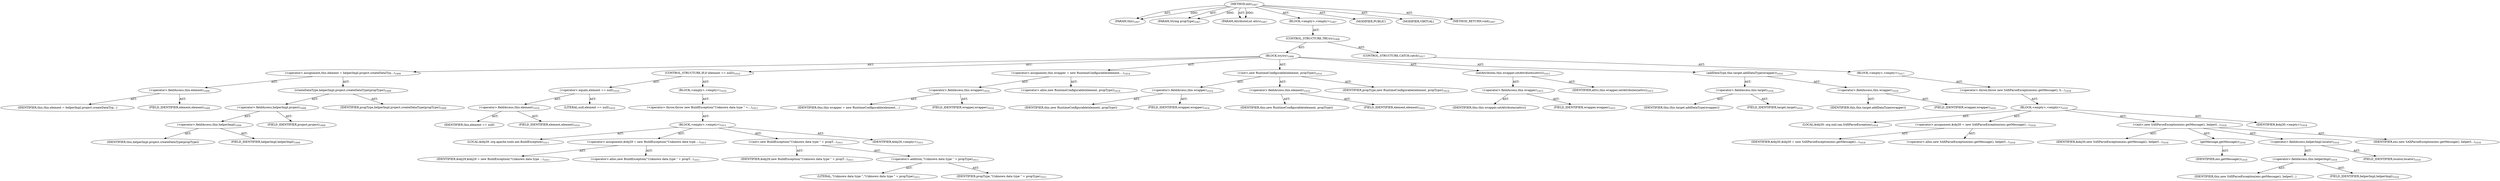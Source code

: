 digraph "init" {  
"111669149725" [label = <(METHOD,init)<SUB>1007</SUB>> ]
"115964117088" [label = <(PARAM,this)<SUB>1007</SUB>> ]
"115964117089" [label = <(PARAM,String propType)<SUB>1007</SUB>> ]
"115964117090" [label = <(PARAM,AttributeList attrs)<SUB>1007</SUB>> ]
"25769803915" [label = <(BLOCK,&lt;empty&gt;,&lt;empty&gt;)<SUB>1007</SUB>> ]
"47244640337" [label = <(CONTROL_STRUCTURE,TRY,try)<SUB>1008</SUB>> ]
"25769803916" [label = <(BLOCK,try,try)<SUB>1008</SUB>> ]
"30064771667" [label = <(&lt;operator&gt;.assignment,this.element = helperImpl.project.createDataTyp...)<SUB>1009</SUB>> ]
"30064771668" [label = <(&lt;operator&gt;.fieldAccess,this.element)<SUB>1009</SUB>> ]
"68719477263" [label = <(IDENTIFIER,this,this.element = helperImpl.project.createDataTyp...)> ]
"55834575044" [label = <(FIELD_IDENTIFIER,element,element)<SUB>1009</SUB>> ]
"30064771669" [label = <(createDataType,helperImpl.project.createDataType(propType))<SUB>1009</SUB>> ]
"30064771670" [label = <(&lt;operator&gt;.fieldAccess,helperImpl.project)<SUB>1009</SUB>> ]
"30064771671" [label = <(&lt;operator&gt;.fieldAccess,this.helperImpl)<SUB>1009</SUB>> ]
"68719477264" [label = <(IDENTIFIER,this,helperImpl.project.createDataType(propType))> ]
"55834575045" [label = <(FIELD_IDENTIFIER,helperImpl,helperImpl)<SUB>1009</SUB>> ]
"55834575046" [label = <(FIELD_IDENTIFIER,project,project)<SUB>1009</SUB>> ]
"68719477265" [label = <(IDENTIFIER,propType,helperImpl.project.createDataType(propType))<SUB>1009</SUB>> ]
"47244640338" [label = <(CONTROL_STRUCTURE,IF,if (element == null))<SUB>1010</SUB>> ]
"30064771672" [label = <(&lt;operator&gt;.equals,element == null)<SUB>1010</SUB>> ]
"30064771673" [label = <(&lt;operator&gt;.fieldAccess,this.element)<SUB>1010</SUB>> ]
"68719477266" [label = <(IDENTIFIER,this,element == null)> ]
"55834575047" [label = <(FIELD_IDENTIFIER,element,element)<SUB>1010</SUB>> ]
"90194313293" [label = <(LITERAL,null,element == null)<SUB>1010</SUB>> ]
"25769803917" [label = <(BLOCK,&lt;empty&gt;,&lt;empty&gt;)<SUB>1010</SUB>> ]
"30064771674" [label = <(&lt;operator&gt;.throw,throw new BuildException(&quot;Unknown data type &quot; +...)<SUB>1011</SUB>> ]
"25769803918" [label = <(BLOCK,&lt;empty&gt;,&lt;empty&gt;)<SUB>1011</SUB>> ]
"94489280577" [label = <(LOCAL,$obj29: org.apache.tools.ant.BuildException)<SUB>1011</SUB>> ]
"30064771675" [label = <(&lt;operator&gt;.assignment,$obj29 = new BuildException(&quot;Unknown data type ...)<SUB>1011</SUB>> ]
"68719477267" [label = <(IDENTIFIER,$obj29,$obj29 = new BuildException(&quot;Unknown data type ...)<SUB>1011</SUB>> ]
"30064771676" [label = <(&lt;operator&gt;.alloc,new BuildException(&quot;Unknown data type &quot; + propT...)<SUB>1011</SUB>> ]
"30064771677" [label = <(&lt;init&gt;,new BuildException(&quot;Unknown data type &quot; + propT...)<SUB>1011</SUB>> ]
"68719477268" [label = <(IDENTIFIER,$obj29,new BuildException(&quot;Unknown data type &quot; + propT...)<SUB>1011</SUB>> ]
"30064771678" [label = <(&lt;operator&gt;.addition,&quot;Unknown data type &quot; + propType)<SUB>1011</SUB>> ]
"90194313294" [label = <(LITERAL,&quot;Unknown data type &quot;,&quot;Unknown data type &quot; + propType)<SUB>1011</SUB>> ]
"68719477269" [label = <(IDENTIFIER,propType,&quot;Unknown data type &quot; + propType)<SUB>1011</SUB>> ]
"68719477270" [label = <(IDENTIFIER,$obj29,&lt;empty&gt;)<SUB>1011</SUB>> ]
"30064771679" [label = <(&lt;operator&gt;.assignment,this.wrapper = new RuntimeConfigurable(element,...)<SUB>1014</SUB>> ]
"30064771680" [label = <(&lt;operator&gt;.fieldAccess,this.wrapper)<SUB>1014</SUB>> ]
"68719477271" [label = <(IDENTIFIER,this,this.wrapper = new RuntimeConfigurable(element,...)> ]
"55834575048" [label = <(FIELD_IDENTIFIER,wrapper,wrapper)<SUB>1014</SUB>> ]
"30064771681" [label = <(&lt;operator&gt;.alloc,new RuntimeConfigurable(element, propType))<SUB>1014</SUB>> ]
"30064771682" [label = <(&lt;init&gt;,new RuntimeConfigurable(element, propType))<SUB>1014</SUB>> ]
"30064771683" [label = <(&lt;operator&gt;.fieldAccess,this.wrapper)<SUB>1014</SUB>> ]
"68719477272" [label = <(IDENTIFIER,this,new RuntimeConfigurable(element, propType))> ]
"55834575049" [label = <(FIELD_IDENTIFIER,wrapper,wrapper)<SUB>1014</SUB>> ]
"30064771684" [label = <(&lt;operator&gt;.fieldAccess,this.element)<SUB>1014</SUB>> ]
"68719477273" [label = <(IDENTIFIER,this,new RuntimeConfigurable(element, propType))> ]
"55834575050" [label = <(FIELD_IDENTIFIER,element,element)<SUB>1014</SUB>> ]
"68719477274" [label = <(IDENTIFIER,propType,new RuntimeConfigurable(element, propType))<SUB>1014</SUB>> ]
"30064771685" [label = <(setAttributes,this.wrapper.setAttributes(attrs))<SUB>1015</SUB>> ]
"30064771686" [label = <(&lt;operator&gt;.fieldAccess,this.wrapper)<SUB>1015</SUB>> ]
"68719477275" [label = <(IDENTIFIER,this,this.wrapper.setAttributes(attrs))> ]
"55834575051" [label = <(FIELD_IDENTIFIER,wrapper,wrapper)<SUB>1015</SUB>> ]
"68719477276" [label = <(IDENTIFIER,attrs,this.wrapper.setAttributes(attrs))<SUB>1015</SUB>> ]
"30064771687" [label = <(addDataType,this.target.addDataType(wrapper))<SUB>1016</SUB>> ]
"30064771688" [label = <(&lt;operator&gt;.fieldAccess,this.target)<SUB>1016</SUB>> ]
"68719477277" [label = <(IDENTIFIER,this,this.target.addDataType(wrapper))> ]
"55834575052" [label = <(FIELD_IDENTIFIER,target,target)<SUB>1016</SUB>> ]
"30064771689" [label = <(&lt;operator&gt;.fieldAccess,this.wrapper)<SUB>1016</SUB>> ]
"68719477278" [label = <(IDENTIFIER,this,this.target.addDataType(wrapper))> ]
"55834575053" [label = <(FIELD_IDENTIFIER,wrapper,wrapper)<SUB>1016</SUB>> ]
"47244640339" [label = <(CONTROL_STRUCTURE,CATCH,catch)<SUB>1017</SUB>> ]
"25769803919" [label = <(BLOCK,&lt;empty&gt;,&lt;empty&gt;)<SUB>1017</SUB>> ]
"30064771690" [label = <(&lt;operator&gt;.throw,throw new SAXParseException(exc.getMessage(), h...)<SUB>1018</SUB>> ]
"25769803920" [label = <(BLOCK,&lt;empty&gt;,&lt;empty&gt;)<SUB>1018</SUB>> ]
"94489280578" [label = <(LOCAL,$obj30: org.xml.sax.SAXParseException)<SUB>1018</SUB>> ]
"30064771691" [label = <(&lt;operator&gt;.assignment,$obj30 = new SAXParseException(exc.getMessage()...)<SUB>1018</SUB>> ]
"68719477279" [label = <(IDENTIFIER,$obj30,$obj30 = new SAXParseException(exc.getMessage()...)<SUB>1018</SUB>> ]
"30064771692" [label = <(&lt;operator&gt;.alloc,new SAXParseException(exc.getMessage(), helperI...)<SUB>1018</SUB>> ]
"30064771693" [label = <(&lt;init&gt;,new SAXParseException(exc.getMessage(), helperI...)<SUB>1018</SUB>> ]
"68719477280" [label = <(IDENTIFIER,$obj30,new SAXParseException(exc.getMessage(), helperI...)<SUB>1018</SUB>> ]
"30064771694" [label = <(getMessage,getMessage())<SUB>1018</SUB>> ]
"68719477281" [label = <(IDENTIFIER,exc,getMessage())<SUB>1018</SUB>> ]
"30064771695" [label = <(&lt;operator&gt;.fieldAccess,helperImpl.locator)<SUB>1018</SUB>> ]
"30064771696" [label = <(&lt;operator&gt;.fieldAccess,this.helperImpl)<SUB>1018</SUB>> ]
"68719477282" [label = <(IDENTIFIER,this,new SAXParseException(exc.getMessage(), helperI...)> ]
"55834575054" [label = <(FIELD_IDENTIFIER,helperImpl,helperImpl)<SUB>1018</SUB>> ]
"55834575055" [label = <(FIELD_IDENTIFIER,locator,locator)<SUB>1018</SUB>> ]
"68719477283" [label = <(IDENTIFIER,exc,new SAXParseException(exc.getMessage(), helperI...)<SUB>1018</SUB>> ]
"68719477284" [label = <(IDENTIFIER,$obj30,&lt;empty&gt;)<SUB>1018</SUB>> ]
"133143986257" [label = <(MODIFIER,PUBLIC)> ]
"133143986258" [label = <(MODIFIER,VIRTUAL)> ]
"128849018909" [label = <(METHOD_RETURN,void)<SUB>1007</SUB>> ]
  "111669149725" -> "115964117088"  [ label = "AST: "] 
  "111669149725" -> "115964117089"  [ label = "AST: "] 
  "111669149725" -> "115964117090"  [ label = "AST: "] 
  "111669149725" -> "25769803915"  [ label = "AST: "] 
  "111669149725" -> "133143986257"  [ label = "AST: "] 
  "111669149725" -> "133143986258"  [ label = "AST: "] 
  "111669149725" -> "128849018909"  [ label = "AST: "] 
  "25769803915" -> "47244640337"  [ label = "AST: "] 
  "47244640337" -> "25769803916"  [ label = "AST: "] 
  "47244640337" -> "47244640339"  [ label = "AST: "] 
  "25769803916" -> "30064771667"  [ label = "AST: "] 
  "25769803916" -> "47244640338"  [ label = "AST: "] 
  "25769803916" -> "30064771679"  [ label = "AST: "] 
  "25769803916" -> "30064771682"  [ label = "AST: "] 
  "25769803916" -> "30064771685"  [ label = "AST: "] 
  "25769803916" -> "30064771687"  [ label = "AST: "] 
  "30064771667" -> "30064771668"  [ label = "AST: "] 
  "30064771667" -> "30064771669"  [ label = "AST: "] 
  "30064771668" -> "68719477263"  [ label = "AST: "] 
  "30064771668" -> "55834575044"  [ label = "AST: "] 
  "30064771669" -> "30064771670"  [ label = "AST: "] 
  "30064771669" -> "68719477265"  [ label = "AST: "] 
  "30064771670" -> "30064771671"  [ label = "AST: "] 
  "30064771670" -> "55834575046"  [ label = "AST: "] 
  "30064771671" -> "68719477264"  [ label = "AST: "] 
  "30064771671" -> "55834575045"  [ label = "AST: "] 
  "47244640338" -> "30064771672"  [ label = "AST: "] 
  "47244640338" -> "25769803917"  [ label = "AST: "] 
  "30064771672" -> "30064771673"  [ label = "AST: "] 
  "30064771672" -> "90194313293"  [ label = "AST: "] 
  "30064771673" -> "68719477266"  [ label = "AST: "] 
  "30064771673" -> "55834575047"  [ label = "AST: "] 
  "25769803917" -> "30064771674"  [ label = "AST: "] 
  "30064771674" -> "25769803918"  [ label = "AST: "] 
  "25769803918" -> "94489280577"  [ label = "AST: "] 
  "25769803918" -> "30064771675"  [ label = "AST: "] 
  "25769803918" -> "30064771677"  [ label = "AST: "] 
  "25769803918" -> "68719477270"  [ label = "AST: "] 
  "30064771675" -> "68719477267"  [ label = "AST: "] 
  "30064771675" -> "30064771676"  [ label = "AST: "] 
  "30064771677" -> "68719477268"  [ label = "AST: "] 
  "30064771677" -> "30064771678"  [ label = "AST: "] 
  "30064771678" -> "90194313294"  [ label = "AST: "] 
  "30064771678" -> "68719477269"  [ label = "AST: "] 
  "30064771679" -> "30064771680"  [ label = "AST: "] 
  "30064771679" -> "30064771681"  [ label = "AST: "] 
  "30064771680" -> "68719477271"  [ label = "AST: "] 
  "30064771680" -> "55834575048"  [ label = "AST: "] 
  "30064771682" -> "30064771683"  [ label = "AST: "] 
  "30064771682" -> "30064771684"  [ label = "AST: "] 
  "30064771682" -> "68719477274"  [ label = "AST: "] 
  "30064771683" -> "68719477272"  [ label = "AST: "] 
  "30064771683" -> "55834575049"  [ label = "AST: "] 
  "30064771684" -> "68719477273"  [ label = "AST: "] 
  "30064771684" -> "55834575050"  [ label = "AST: "] 
  "30064771685" -> "30064771686"  [ label = "AST: "] 
  "30064771685" -> "68719477276"  [ label = "AST: "] 
  "30064771686" -> "68719477275"  [ label = "AST: "] 
  "30064771686" -> "55834575051"  [ label = "AST: "] 
  "30064771687" -> "30064771688"  [ label = "AST: "] 
  "30064771687" -> "30064771689"  [ label = "AST: "] 
  "30064771688" -> "68719477277"  [ label = "AST: "] 
  "30064771688" -> "55834575052"  [ label = "AST: "] 
  "30064771689" -> "68719477278"  [ label = "AST: "] 
  "30064771689" -> "55834575053"  [ label = "AST: "] 
  "47244640339" -> "25769803919"  [ label = "AST: "] 
  "25769803919" -> "30064771690"  [ label = "AST: "] 
  "30064771690" -> "25769803920"  [ label = "AST: "] 
  "25769803920" -> "94489280578"  [ label = "AST: "] 
  "25769803920" -> "30064771691"  [ label = "AST: "] 
  "25769803920" -> "30064771693"  [ label = "AST: "] 
  "25769803920" -> "68719477284"  [ label = "AST: "] 
  "30064771691" -> "68719477279"  [ label = "AST: "] 
  "30064771691" -> "30064771692"  [ label = "AST: "] 
  "30064771693" -> "68719477280"  [ label = "AST: "] 
  "30064771693" -> "30064771694"  [ label = "AST: "] 
  "30064771693" -> "30064771695"  [ label = "AST: "] 
  "30064771693" -> "68719477283"  [ label = "AST: "] 
  "30064771694" -> "68719477281"  [ label = "AST: "] 
  "30064771695" -> "30064771696"  [ label = "AST: "] 
  "30064771695" -> "55834575055"  [ label = "AST: "] 
  "30064771696" -> "68719477282"  [ label = "AST: "] 
  "30064771696" -> "55834575054"  [ label = "AST: "] 
  "111669149725" -> "115964117088"  [ label = "DDG: "] 
  "111669149725" -> "115964117089"  [ label = "DDG: "] 
  "111669149725" -> "115964117090"  [ label = "DDG: "] 
}
